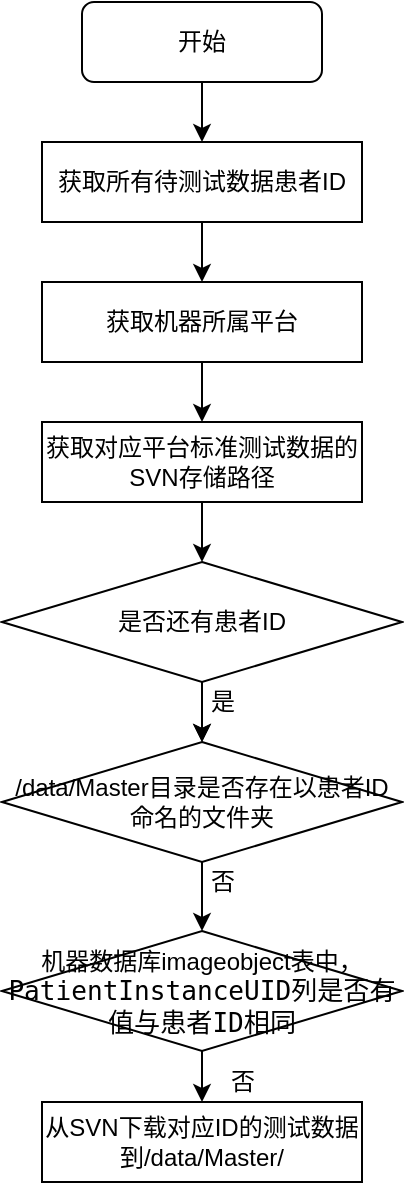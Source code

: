 <mxfile version="18.1.1" type="github">
  <diagram id="C5RBs43oDa-KdzZeNtuy" name="Page-1">
    <mxGraphModel dx="1422" dy="772" grid="1" gridSize="10" guides="1" tooltips="1" connect="1" arrows="1" fold="1" page="1" pageScale="1" pageWidth="827" pageHeight="1169" math="0" shadow="0">
      <root>
        <mxCell id="WIyWlLk6GJQsqaUBKTNV-0" />
        <mxCell id="WIyWlLk6GJQsqaUBKTNV-1" parent="WIyWlLk6GJQsqaUBKTNV-0" />
        <mxCell id="-M3pmQ5bMC1EPvfwLZvw-0" style="edgeStyle=orthogonalEdgeStyle;rounded=0;orthogonalLoop=1;jettySize=auto;html=1;exitX=0.5;exitY=1;exitDx=0;exitDy=0;entryX=0.5;entryY=0;entryDx=0;entryDy=0;fontColor=#000000;" edge="1" parent="WIyWlLk6GJQsqaUBKTNV-1" source="-M3pmQ5bMC1EPvfwLZvw-1" target="-M3pmQ5bMC1EPvfwLZvw-16">
          <mxGeometry relative="1" as="geometry" />
        </mxCell>
        <mxCell id="-M3pmQ5bMC1EPvfwLZvw-1" value="获取机器所属平台" style="rounded=0;whiteSpace=wrap;html=1;" vertex="1" parent="WIyWlLk6GJQsqaUBKTNV-1">
          <mxGeometry x="130" y="200" width="160" height="40" as="geometry" />
        </mxCell>
        <mxCell id="-M3pmQ5bMC1EPvfwLZvw-2" style="edgeStyle=orthogonalEdgeStyle;rounded=0;orthogonalLoop=1;jettySize=auto;html=1;exitX=0.5;exitY=1;exitDx=0;exitDy=0;" edge="1" parent="WIyWlLk6GJQsqaUBKTNV-1" source="-M3pmQ5bMC1EPvfwLZvw-1" target="-M3pmQ5bMC1EPvfwLZvw-1">
          <mxGeometry relative="1" as="geometry" />
        </mxCell>
        <mxCell id="-M3pmQ5bMC1EPvfwLZvw-3" value="从SVN下载对应ID的测试数据到/data/Master/" style="rounded=0;whiteSpace=wrap;html=1;" vertex="1" parent="WIyWlLk6GJQsqaUBKTNV-1">
          <mxGeometry x="130" y="610" width="160" height="40" as="geometry" />
        </mxCell>
        <mxCell id="-M3pmQ5bMC1EPvfwLZvw-4" style="edgeStyle=orthogonalEdgeStyle;rounded=0;orthogonalLoop=1;jettySize=auto;html=1;exitX=0.5;exitY=1;exitDx=0;exitDy=0;entryX=0.5;entryY=0;entryDx=0;entryDy=0;fontColor=#000000;" edge="1" parent="WIyWlLk6GJQsqaUBKTNV-1" source="-M3pmQ5bMC1EPvfwLZvw-5" target="-M3pmQ5bMC1EPvfwLZvw-7">
          <mxGeometry relative="1" as="geometry" />
        </mxCell>
        <mxCell id="-M3pmQ5bMC1EPvfwLZvw-5" value="&lt;span style=&quot;&quot;&gt;/data/Master目录是否存在以患者ID命名的文件夹&lt;/span&gt;" style="rhombus;whiteSpace=wrap;html=1;" vertex="1" parent="WIyWlLk6GJQsqaUBKTNV-1">
          <mxGeometry x="110" y="430" width="200" height="60" as="geometry" />
        </mxCell>
        <mxCell id="-M3pmQ5bMC1EPvfwLZvw-6" style="edgeStyle=orthogonalEdgeStyle;rounded=0;orthogonalLoop=1;jettySize=auto;html=1;exitX=0.5;exitY=1;exitDx=0;exitDy=0;entryX=0.5;entryY=0;entryDx=0;entryDy=0;fontColor=#000000;" edge="1" parent="WIyWlLk6GJQsqaUBKTNV-1" source="-M3pmQ5bMC1EPvfwLZvw-7" target="-M3pmQ5bMC1EPvfwLZvw-3">
          <mxGeometry relative="1" as="geometry" />
        </mxCell>
        <mxCell id="-M3pmQ5bMC1EPvfwLZvw-7" value="&lt;span style=&quot;&quot;&gt;机器数据库imageobject表中，&lt;/span&gt;&lt;span style=&quot;font-family: &amp;quot;JetBrains Mono&amp;quot;, monospace; font-size: 9.8pt;&quot;&gt;PatientInstanceUID列是否有值与患者ID相同&lt;/span&gt;" style="rhombus;whiteSpace=wrap;html=1;" vertex="1" parent="WIyWlLk6GJQsqaUBKTNV-1">
          <mxGeometry x="110" y="524.5" width="200" height="60" as="geometry" />
        </mxCell>
        <mxCell id="-M3pmQ5bMC1EPvfwLZvw-8" style="edgeStyle=orthogonalEdgeStyle;rounded=0;orthogonalLoop=1;jettySize=auto;html=1;exitX=0.5;exitY=1;exitDx=0;exitDy=0;entryX=0.5;entryY=0;entryDx=0;entryDy=0;fontColor=#000000;" edge="1" parent="WIyWlLk6GJQsqaUBKTNV-1" source="-M3pmQ5bMC1EPvfwLZvw-10" target="-M3pmQ5bMC1EPvfwLZvw-5">
          <mxGeometry relative="1" as="geometry" />
        </mxCell>
        <mxCell id="-M3pmQ5bMC1EPvfwLZvw-9" value="" style="edgeStyle=orthogonalEdgeStyle;rounded=0;orthogonalLoop=1;jettySize=auto;html=1;fontColor=#000000;" edge="1" parent="WIyWlLk6GJQsqaUBKTNV-1" source="-M3pmQ5bMC1EPvfwLZvw-10" target="-M3pmQ5bMC1EPvfwLZvw-5">
          <mxGeometry relative="1" as="geometry" />
        </mxCell>
        <mxCell id="-M3pmQ5bMC1EPvfwLZvw-10" value="是否还有患者ID" style="rhombus;whiteSpace=wrap;html=1;" vertex="1" parent="WIyWlLk6GJQsqaUBKTNV-1">
          <mxGeometry x="110" y="340" width="200" height="60" as="geometry" />
        </mxCell>
        <mxCell id="-M3pmQ5bMC1EPvfwLZvw-11" style="edgeStyle=orthogonalEdgeStyle;rounded=0;orthogonalLoop=1;jettySize=auto;html=1;exitX=0.5;exitY=1;exitDx=0;exitDy=0;entryX=0.5;entryY=0;entryDx=0;entryDy=0;fontColor=#000000;" edge="1" parent="WIyWlLk6GJQsqaUBKTNV-1" source="-M3pmQ5bMC1EPvfwLZvw-12" target="-M3pmQ5bMC1EPvfwLZvw-14">
          <mxGeometry relative="1" as="geometry" />
        </mxCell>
        <mxCell id="-M3pmQ5bMC1EPvfwLZvw-12" value="开始" style="rounded=1;whiteSpace=wrap;html=1;labelBackgroundColor=none;fontColor=#000000;" vertex="1" parent="WIyWlLk6GJQsqaUBKTNV-1">
          <mxGeometry x="150" y="60" width="120" height="40" as="geometry" />
        </mxCell>
        <mxCell id="-M3pmQ5bMC1EPvfwLZvw-13" style="edgeStyle=orthogonalEdgeStyle;rounded=0;orthogonalLoop=1;jettySize=auto;html=1;exitX=0.5;exitY=1;exitDx=0;exitDy=0;entryX=0.5;entryY=0;entryDx=0;entryDy=0;fontColor=#000000;" edge="1" parent="WIyWlLk6GJQsqaUBKTNV-1" source="-M3pmQ5bMC1EPvfwLZvw-14" target="-M3pmQ5bMC1EPvfwLZvw-1">
          <mxGeometry relative="1" as="geometry" />
        </mxCell>
        <mxCell id="-M3pmQ5bMC1EPvfwLZvw-14" value="获取所有待测试数据患者ID" style="rounded=0;whiteSpace=wrap;html=1;" vertex="1" parent="WIyWlLk6GJQsqaUBKTNV-1">
          <mxGeometry x="130" y="130" width="160" height="40" as="geometry" />
        </mxCell>
        <mxCell id="-M3pmQ5bMC1EPvfwLZvw-15" style="edgeStyle=orthogonalEdgeStyle;rounded=0;orthogonalLoop=1;jettySize=auto;html=1;exitX=0.5;exitY=1;exitDx=0;exitDy=0;entryX=0.5;entryY=0;entryDx=0;entryDy=0;fontColor=#000000;" edge="1" parent="WIyWlLk6GJQsqaUBKTNV-1" source="-M3pmQ5bMC1EPvfwLZvw-16" target="-M3pmQ5bMC1EPvfwLZvw-10">
          <mxGeometry relative="1" as="geometry" />
        </mxCell>
        <mxCell id="-M3pmQ5bMC1EPvfwLZvw-16" value="获取对应平台标准测试数据的SVN存储路径" style="rounded=0;whiteSpace=wrap;html=1;" vertex="1" parent="WIyWlLk6GJQsqaUBKTNV-1">
          <mxGeometry x="130" y="270" width="160" height="40" as="geometry" />
        </mxCell>
        <mxCell id="-M3pmQ5bMC1EPvfwLZvw-17" value="否" style="text;html=1;align=center;verticalAlign=middle;resizable=0;points=[];autosize=1;strokeColor=none;fillColor=none;fontColor=#000000;" vertex="1" parent="WIyWlLk6GJQsqaUBKTNV-1">
          <mxGeometry x="205" y="490" width="30" height="20" as="geometry" />
        </mxCell>
        <mxCell id="-M3pmQ5bMC1EPvfwLZvw-18" value="是" style="text;html=1;align=center;verticalAlign=middle;resizable=0;points=[];autosize=1;strokeColor=none;fillColor=none;fontColor=#000000;" vertex="1" parent="WIyWlLk6GJQsqaUBKTNV-1">
          <mxGeometry x="205" y="400" width="30" height="20" as="geometry" />
        </mxCell>
        <mxCell id="-M3pmQ5bMC1EPvfwLZvw-19" value="否" style="text;html=1;align=center;verticalAlign=middle;resizable=0;points=[];autosize=1;strokeColor=none;fillColor=none;fontColor=#000000;" vertex="1" parent="WIyWlLk6GJQsqaUBKTNV-1">
          <mxGeometry x="215" y="590" width="30" height="20" as="geometry" />
        </mxCell>
      </root>
    </mxGraphModel>
  </diagram>
</mxfile>
